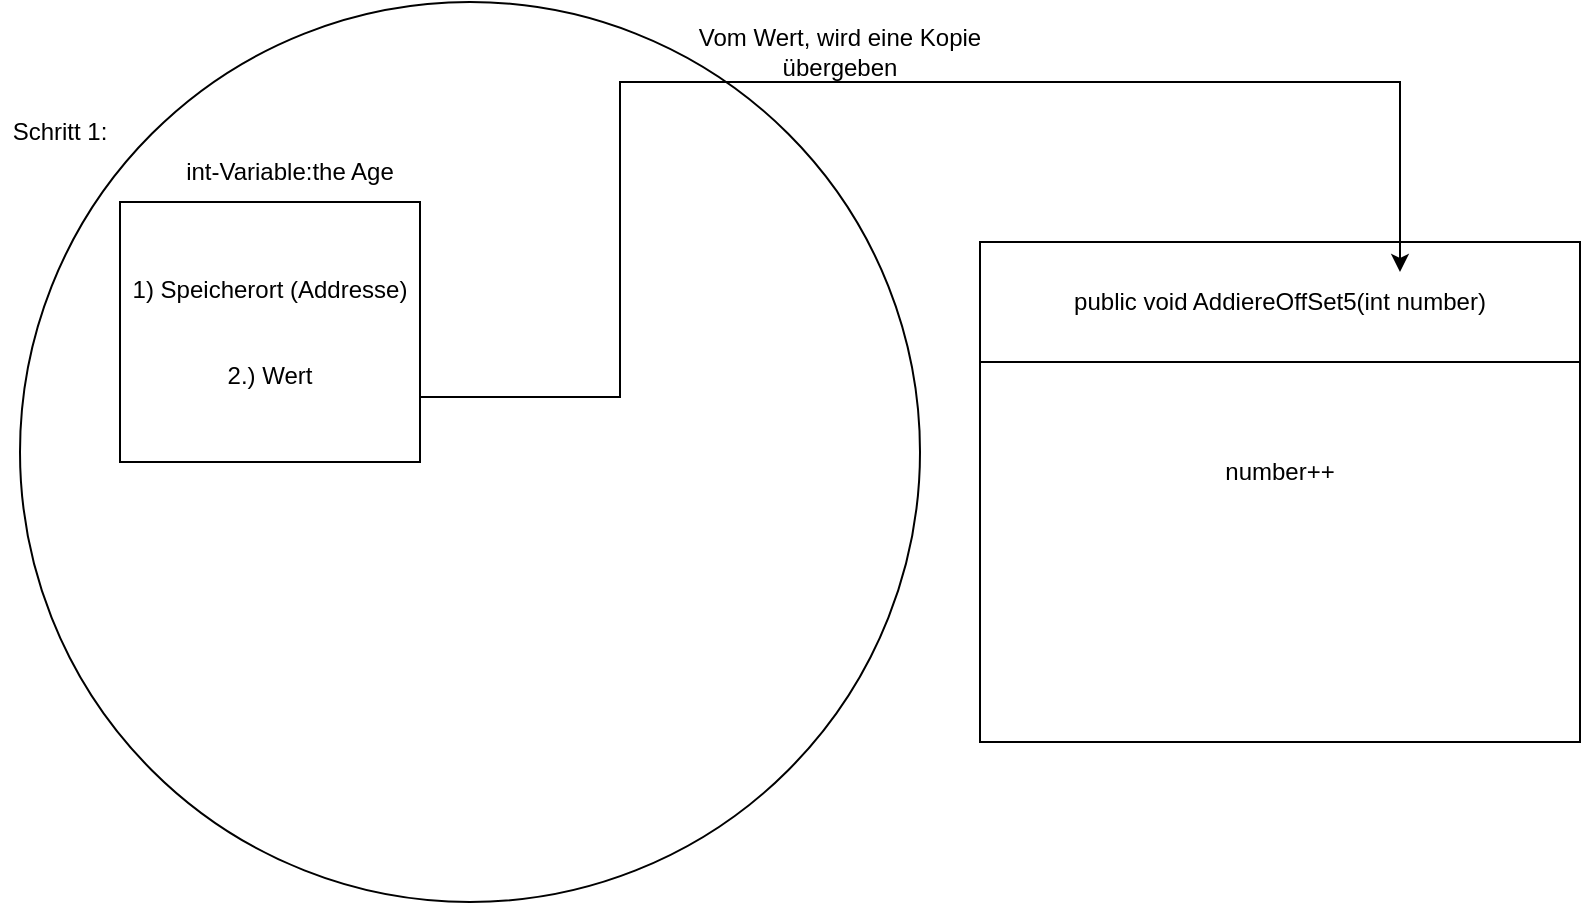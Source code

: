 <mxfile version="15.5.0" type="device"><diagram id="AeC5Lil6fJP44DvFHnZ2" name="Page-1"><mxGraphModel dx="1022" dy="1637" grid="1" gridSize="10" guides="1" tooltips="1" connect="1" arrows="1" fold="1" page="1" pageScale="1" pageWidth="827" pageHeight="1169" math="0" shadow="0"><root><mxCell id="0"/><mxCell id="1" parent="0"/><mxCell id="hlgl7gC4yHeeFTFqguNz-3" value="" style="ellipse;whiteSpace=wrap;html=1;aspect=fixed;" vertex="1" parent="1"><mxGeometry x="10" y="-1050" width="450" height="450" as="geometry"/></mxCell><mxCell id="hlgl7gC4yHeeFTFqguNz-4" value="int-Variable:the Age" style="text;html=1;strokeColor=none;fillColor=none;align=center;verticalAlign=middle;whiteSpace=wrap;rounded=0;" vertex="1" parent="1"><mxGeometry x="60" y="-980" width="170" height="30" as="geometry"/></mxCell><mxCell id="hlgl7gC4yHeeFTFqguNz-6" value="1) Speicherort (Addresse)&lt;br&gt;&lt;br&gt;&lt;br&gt;2.) Wert" style="rounded=0;whiteSpace=wrap;html=1;" vertex="1" parent="1"><mxGeometry x="60" y="-950" width="150" height="130" as="geometry"/></mxCell><mxCell id="hlgl7gC4yHeeFTFqguNz-7" value="" style="rounded=0;whiteSpace=wrap;html=1;" vertex="1" parent="1"><mxGeometry x="490" y="-930" width="300" height="60" as="geometry"/></mxCell><mxCell id="hlgl7gC4yHeeFTFqguNz-8" value="" style="rounded=0;whiteSpace=wrap;html=1;" vertex="1" parent="1"><mxGeometry x="490" y="-870" width="300" height="190" as="geometry"/></mxCell><mxCell id="hlgl7gC4yHeeFTFqguNz-9" value="public void AddiereOffSet5(int number)" style="text;html=1;strokeColor=none;fillColor=none;align=center;verticalAlign=middle;whiteSpace=wrap;rounded=0;" vertex="1" parent="1"><mxGeometry x="520" y="-915" width="240" height="30" as="geometry"/></mxCell><mxCell id="hlgl7gC4yHeeFTFqguNz-11" value="" style="endArrow=classic;html=1;rounded=0;edgeStyle=orthogonalEdgeStyle;exitX=1;exitY=0.75;exitDx=0;exitDy=0;entryX=0.75;entryY=0;entryDx=0;entryDy=0;" edge="1" parent="1" source="hlgl7gC4yHeeFTFqguNz-6" target="hlgl7gC4yHeeFTFqguNz-9"><mxGeometry width="50" height="50" relative="1" as="geometry"><mxPoint x="390" y="-880" as="sourcePoint"/><mxPoint x="440" y="-1030" as="targetPoint"/><Array as="points"><mxPoint x="310" y="-852"/><mxPoint x="310" y="-1010"/><mxPoint x="700" y="-1010"/></Array></mxGeometry></mxCell><mxCell id="hlgl7gC4yHeeFTFqguNz-12" value="Vom Wert, wird eine Kopie übergeben" style="text;html=1;strokeColor=none;fillColor=none;align=center;verticalAlign=middle;whiteSpace=wrap;rounded=0;" vertex="1" parent="1"><mxGeometry x="340" y="-1040" width="160" height="30" as="geometry"/></mxCell><mxCell id="hlgl7gC4yHeeFTFqguNz-13" value="number++" style="text;html=1;strokeColor=none;fillColor=none;align=center;verticalAlign=middle;whiteSpace=wrap;rounded=0;" vertex="1" parent="1"><mxGeometry x="560" y="-830" width="160" height="30" as="geometry"/></mxCell><mxCell id="hlgl7gC4yHeeFTFqguNz-15" value="Schritt 1:" style="text;html=1;strokeColor=none;fillColor=none;align=center;verticalAlign=middle;whiteSpace=wrap;rounded=0;" vertex="1" parent="1"><mxGeometry y="-1000" width="60" height="30" as="geometry"/></mxCell></root></mxGraphModel></diagram></mxfile>
